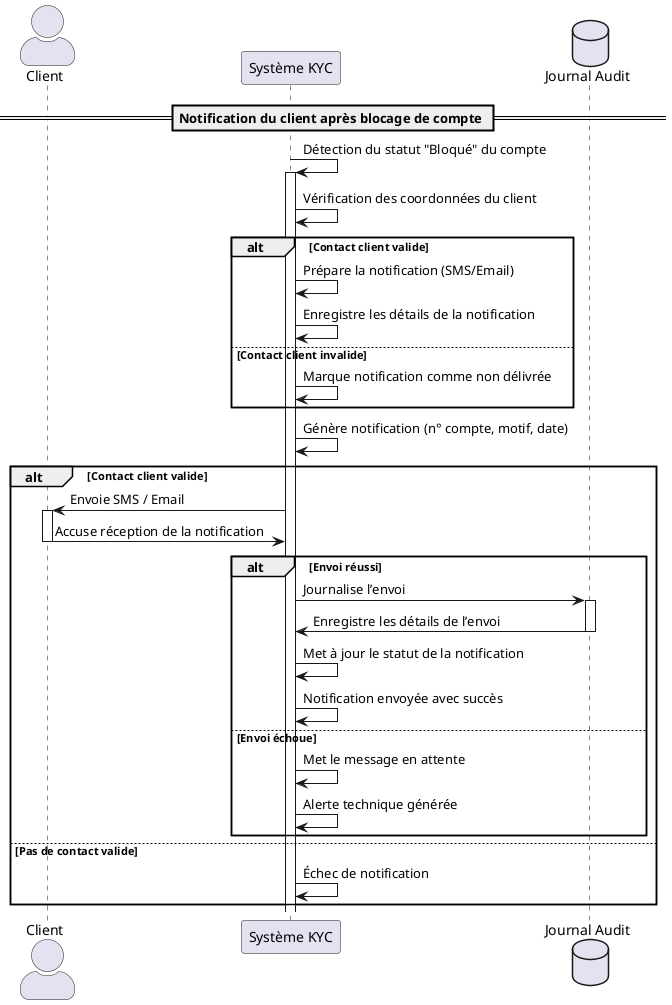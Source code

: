 @startuml UC036
skinparam actorStyle awesome

actor "Client" as Client
participant "Système KYC" as Système
database "Journal Audit" as Journal

== Notification du client après blocage de compte ==

Système -> Système : Détection du statut "Bloqué" du compte
activate Système
Système -> Système : Vérification des coordonnées du client
alt Contact client valide
    Système -> Système : Prépare la notification (SMS/Email)
    Système -> Système : Enregistre les détails de la notification
else Contact client invalide
    Système -> Système : Marque notification comme non délivrée
end
Système -> Système : Génère notification (n° compte, motif, date)

alt Contact client valide
    Système -> Client : Envoie SMS / Email
    activate Client
    Client -> Système : Accuse réception de la notification
    deactivate Client

    alt Envoi réussi
        Système -> Journal : Journalise l’envoi
        activate Journal
        Journal -> Système : Enregistre les détails de l’envoi
        deactivate Journal
        Système -> Système : Met à jour le statut de la notification
        Système -> Système : Notification envoyée avec succès
    else Envoi échoue
        Système -> Système : Met le message en attente
        Système -> Système : Alerte technique générée
    end

else Pas de contact valide
    Système -> Système : Échec de notification
end

@enduml
